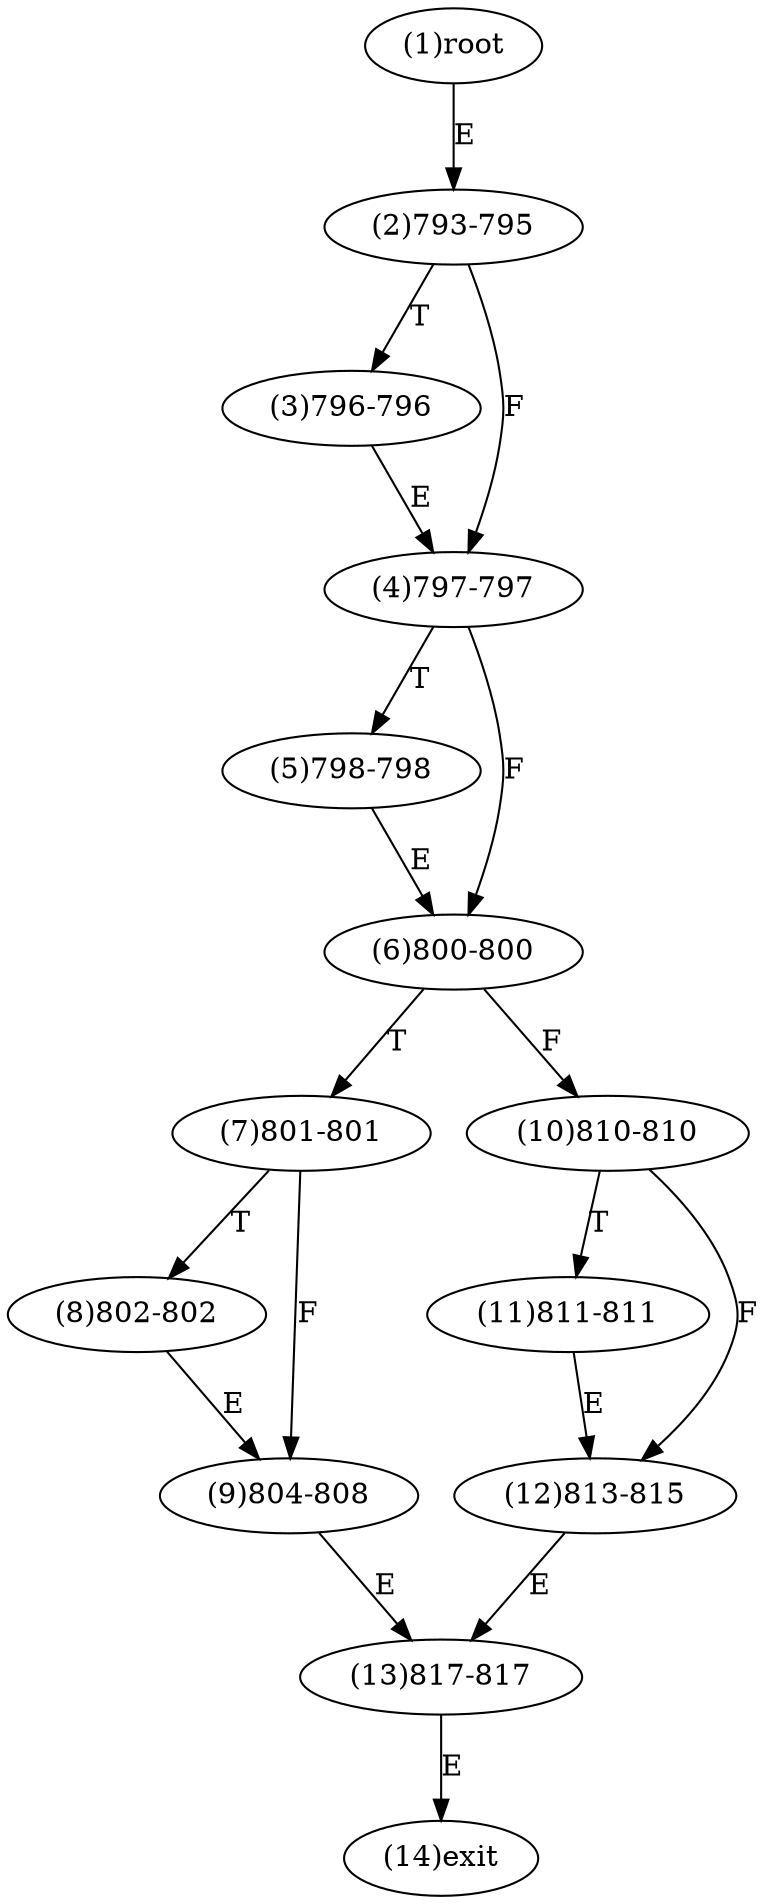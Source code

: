 digraph "" { 
1[ label="(1)root"];
2[ label="(2)793-795"];
3[ label="(3)796-796"];
4[ label="(4)797-797"];
5[ label="(5)798-798"];
6[ label="(6)800-800"];
7[ label="(7)801-801"];
8[ label="(8)802-802"];
9[ label="(9)804-808"];
10[ label="(10)810-810"];
11[ label="(11)811-811"];
12[ label="(12)813-815"];
13[ label="(13)817-817"];
14[ label="(14)exit"];
1->2[ label="E"];
2->4[ label="F"];
2->3[ label="T"];
3->4[ label="E"];
4->6[ label="F"];
4->5[ label="T"];
5->6[ label="E"];
6->10[ label="F"];
6->7[ label="T"];
7->9[ label="F"];
7->8[ label="T"];
8->9[ label="E"];
9->13[ label="E"];
10->12[ label="F"];
10->11[ label="T"];
11->12[ label="E"];
12->13[ label="E"];
13->14[ label="E"];
}